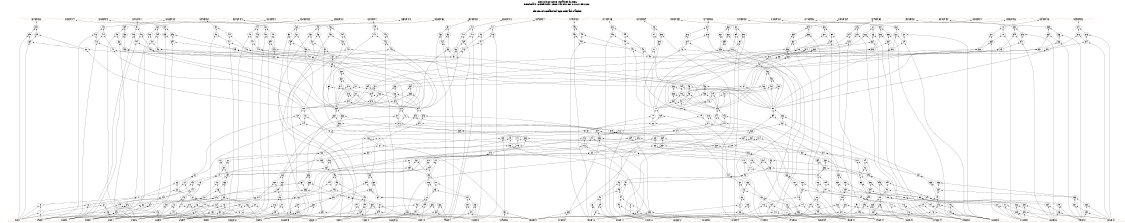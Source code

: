 # Network structure generated by ABC

digraph network {
size = "7.5,10";
center = true;
edge [dir = back];

{
  node [shape = plaintext];
  edge [style = invis];
  LevelTitle1 [label=""];
  LevelTitle2 [label=""];
  Level27 [label = ""];
  Level26 [label = ""];
  Level25 [label = ""];
  Level24 [label = ""];
  Level23 [label = ""];
  Level22 [label = ""];
  Level21 [label = ""];
  Level20 [label = ""];
  Level19 [label = ""];
  Level18 [label = ""];
  Level17 [label = ""];
  Level16 [label = ""];
  Level15 [label = ""];
  Level14 [label = ""];
  Level13 [label = ""];
  Level12 [label = ""];
  Level11 [label = ""];
  Level10 [label = ""];
  Level9 [label = ""];
  Level8 [label = ""];
  Level7 [label = ""];
  Level6 [label = ""];
  Level5 [label = ""];
  Level4 [label = ""];
  Level3 [label = ""];
  Level2 [label = ""];
  Level1 [label = ""];
  Level0 [label = ""];
  LevelTitle1 ->  LevelTitle2 ->  Level27 ->  Level26 ->  Level25 ->  Level24 ->  Level23 ->  Level22 ->  Level21 ->  Level20 ->  Level19 ->  Level18 ->  Level17 ->  Level16 ->  Level15 ->  Level14 ->  Level13 ->  Level12 ->  Level11 ->  Level10 ->  Level9 ->  Level8 ->  Level7 ->  Level6 ->  Level5 ->  Level4 ->  Level3 ->  Level2 ->  Level1 ->  Level0;
}

{
  rank = same;
  LevelTitle1;
  title1 [shape=plaintext,
          fontsize=20,
          fontname = "Times-Roman",
          label="Network structure visualized by ABC\nBenchmark \"C1355.iscas\". Time was Thu Oct  8 20:27:35 2020. "
         ];
}

{
  rank = same;
  LevelTitle2;
  title2 [shape=plaintext,
          fontsize=18,
          fontname = "Times-Roman",
          label="The network contains 504 logic nodes and 0 latches.\n"
         ];
}

{
  rank = same;
  Level27;
  Node42 [label = "1324GAT(583)", shape = invtriangle, color = coral, fillcolor = coral];
  Node43 [label = "1325GAT(579)", shape = invtriangle, color = coral, fillcolor = coral];
  Node44 [label = "1326GAT(575)", shape = invtriangle, color = coral, fillcolor = coral];
  Node45 [label = "1327GAT(571)", shape = invtriangle, color = coral, fillcolor = coral];
  Node46 [label = "1328GAT(584)", shape = invtriangle, color = coral, fillcolor = coral];
  Node47 [label = "1329GAT(580)", shape = invtriangle, color = coral, fillcolor = coral];
  Node48 [label = "1330GAT(576)", shape = invtriangle, color = coral, fillcolor = coral];
  Node49 [label = "1331GAT(572)", shape = invtriangle, color = coral, fillcolor = coral];
  Node50 [label = "1332GAT(585)", shape = invtriangle, color = coral, fillcolor = coral];
  Node51 [label = "1333GAT(581)", shape = invtriangle, color = coral, fillcolor = coral];
  Node52 [label = "1334GAT(577)", shape = invtriangle, color = coral, fillcolor = coral];
  Node53 [label = "1335GAT(573)", shape = invtriangle, color = coral, fillcolor = coral];
  Node54 [label = "1336GAT(586)", shape = invtriangle, color = coral, fillcolor = coral];
  Node55 [label = "1337GAT(582)", shape = invtriangle, color = coral, fillcolor = coral];
  Node56 [label = "1338GAT(578)", shape = invtriangle, color = coral, fillcolor = coral];
  Node57 [label = "1339GAT(574)", shape = invtriangle, color = coral, fillcolor = coral];
  Node58 [label = "1340GAT(567)", shape = invtriangle, color = coral, fillcolor = coral];
  Node59 [label = "1341GAT(563)", shape = invtriangle, color = coral, fillcolor = coral];
  Node60 [label = "1342GAT(559)", shape = invtriangle, color = coral, fillcolor = coral];
  Node61 [label = "1343GAT(555)", shape = invtriangle, color = coral, fillcolor = coral];
  Node62 [label = "1344GAT(568)", shape = invtriangle, color = coral, fillcolor = coral];
  Node63 [label = "1345GAT(564)", shape = invtriangle, color = coral, fillcolor = coral];
  Node64 [label = "1346GAT(560)", shape = invtriangle, color = coral, fillcolor = coral];
  Node65 [label = "1347GAT(556)", shape = invtriangle, color = coral, fillcolor = coral];
  Node66 [label = "1348GAT(569)", shape = invtriangle, color = coral, fillcolor = coral];
  Node67 [label = "1349GAT(565)", shape = invtriangle, color = coral, fillcolor = coral];
  Node68 [label = "1350GAT(561)", shape = invtriangle, color = coral, fillcolor = coral];
  Node69 [label = "1351GAT(557)", shape = invtriangle, color = coral, fillcolor = coral];
  Node70 [label = "1352GAT(570)", shape = invtriangle, color = coral, fillcolor = coral];
  Node71 [label = "1353GAT(566)", shape = invtriangle, color = coral, fillcolor = coral];
  Node72 [label = "1354GAT(562)", shape = invtriangle, color = coral, fillcolor = coral];
  Node73 [label = "1355GAT(558)", shape = invtriangle, color = coral, fillcolor = coral];
}

{
  rank = same;
  Level26;
  Node392 [label = "392\n", shape = ellipse];
  Node397 [label = "397\n", shape = ellipse];
  Node402 [label = "402\n", shape = ellipse];
  Node407 [label = "407\n", shape = ellipse];
  Node415 [label = "415\n", shape = ellipse];
  Node420 [label = "420\n", shape = ellipse];
  Node425 [label = "425\n", shape = ellipse];
  Node430 [label = "430\n", shape = ellipse];
  Node439 [label = "439\n", shape = ellipse];
  Node444 [label = "444\n", shape = ellipse];
  Node449 [label = "449\n", shape = ellipse];
  Node454 [label = "454\n", shape = ellipse];
  Node462 [label = "462\n", shape = ellipse];
  Node467 [label = "467\n", shape = ellipse];
  Node472 [label = "472\n", shape = ellipse];
  Node477 [label = "477\n", shape = ellipse];
  Node495 [label = "495\n", shape = ellipse];
  Node500 [label = "500\n", shape = ellipse];
  Node505 [label = "505\n", shape = ellipse];
  Node510 [label = "510\n", shape = ellipse];
  Node517 [label = "517\n", shape = ellipse];
  Node522 [label = "522\n", shape = ellipse];
  Node527 [label = "527\n", shape = ellipse];
  Node532 [label = "532\n", shape = ellipse];
  Node540 [label = "540\n", shape = ellipse];
  Node545 [label = "545\n", shape = ellipse];
  Node550 [label = "550\n", shape = ellipse];
  Node555 [label = "555\n", shape = ellipse];
  Node562 [label = "562\n", shape = ellipse];
  Node567 [label = "567\n", shape = ellipse];
  Node572 [label = "572\n", shape = ellipse];
  Node577 [label = "577\n", shape = ellipse];
}

{
  rank = same;
  Level25;
  Node390 [label = "390\n", shape = ellipse];
  Node391 [label = "391\n", shape = ellipse];
  Node395 [label = "395\n", shape = ellipse];
  Node396 [label = "396\n", shape = ellipse];
  Node400 [label = "400\n", shape = ellipse];
  Node401 [label = "401\n", shape = ellipse];
  Node405 [label = "405\n", shape = ellipse];
  Node406 [label = "406\n", shape = ellipse];
  Node413 [label = "413\n", shape = ellipse];
  Node414 [label = "414\n", shape = ellipse];
  Node418 [label = "418\n", shape = ellipse];
  Node419 [label = "419\n", shape = ellipse];
  Node423 [label = "423\n", shape = ellipse];
  Node424 [label = "424\n", shape = ellipse];
  Node428 [label = "428\n", shape = ellipse];
  Node429 [label = "429\n", shape = ellipse];
  Node437 [label = "437\n", shape = ellipse];
  Node438 [label = "438\n", shape = ellipse];
  Node442 [label = "442\n", shape = ellipse];
  Node443 [label = "443\n", shape = ellipse];
  Node447 [label = "447\n", shape = ellipse];
  Node448 [label = "448\n", shape = ellipse];
  Node452 [label = "452\n", shape = ellipse];
  Node453 [label = "453\n", shape = ellipse];
  Node460 [label = "460\n", shape = ellipse];
  Node461 [label = "461\n", shape = ellipse];
  Node465 [label = "465\n", shape = ellipse];
  Node466 [label = "466\n", shape = ellipse];
  Node470 [label = "470\n", shape = ellipse];
  Node471 [label = "471\n", shape = ellipse];
  Node475 [label = "475\n", shape = ellipse];
  Node476 [label = "476\n", shape = ellipse];
  Node493 [label = "493\n", shape = ellipse];
  Node494 [label = "494\n", shape = ellipse];
  Node498 [label = "498\n", shape = ellipse];
  Node499 [label = "499\n", shape = ellipse];
  Node503 [label = "503\n", shape = ellipse];
  Node504 [label = "504\n", shape = ellipse];
  Node508 [label = "508\n", shape = ellipse];
  Node509 [label = "509\n", shape = ellipse];
  Node515 [label = "515\n", shape = ellipse];
  Node516 [label = "516\n", shape = ellipse];
  Node520 [label = "520\n", shape = ellipse];
  Node521 [label = "521\n", shape = ellipse];
  Node525 [label = "525\n", shape = ellipse];
  Node526 [label = "526\n", shape = ellipse];
  Node530 [label = "530\n", shape = ellipse];
  Node531 [label = "531\n", shape = ellipse];
  Node538 [label = "538\n", shape = ellipse];
  Node539 [label = "539\n", shape = ellipse];
  Node543 [label = "543\n", shape = ellipse];
  Node544 [label = "544\n", shape = ellipse];
  Node548 [label = "548\n", shape = ellipse];
  Node549 [label = "549\n", shape = ellipse];
  Node553 [label = "553\n", shape = ellipse];
  Node554 [label = "554\n", shape = ellipse];
  Node560 [label = "560\n", shape = ellipse];
  Node561 [label = "561\n", shape = ellipse];
  Node565 [label = "565\n", shape = ellipse];
  Node566 [label = "566\n", shape = ellipse];
  Node570 [label = "570\n", shape = ellipse];
  Node571 [label = "571\n", shape = ellipse];
  Node575 [label = "575\n", shape = ellipse];
  Node576 [label = "576\n", shape = ellipse];
}

{
  rank = same;
  Level24;
  Node389 [label = "389\n", shape = ellipse];
  Node394 [label = "394\n", shape = ellipse];
  Node399 [label = "399\n", shape = ellipse];
  Node404 [label = "404\n", shape = ellipse];
  Node412 [label = "412\n", shape = ellipse];
  Node417 [label = "417\n", shape = ellipse];
  Node422 [label = "422\n", shape = ellipse];
  Node427 [label = "427\n", shape = ellipse];
  Node436 [label = "436\n", shape = ellipse];
  Node441 [label = "441\n", shape = ellipse];
  Node446 [label = "446\n", shape = ellipse];
  Node451 [label = "451\n", shape = ellipse];
  Node459 [label = "459\n", shape = ellipse];
  Node464 [label = "464\n", shape = ellipse];
  Node469 [label = "469\n", shape = ellipse];
  Node474 [label = "474\n", shape = ellipse];
  Node492 [label = "492\n", shape = ellipse];
  Node497 [label = "497\n", shape = ellipse];
  Node502 [label = "502\n", shape = ellipse];
  Node507 [label = "507\n", shape = ellipse];
  Node514 [label = "514\n", shape = ellipse];
  Node519 [label = "519\n", shape = ellipse];
  Node524 [label = "524\n", shape = ellipse];
  Node529 [label = "529\n", shape = ellipse];
  Node537 [label = "537\n", shape = ellipse];
  Node542 [label = "542\n", shape = ellipse];
  Node547 [label = "547\n", shape = ellipse];
  Node552 [label = "552\n", shape = ellipse];
  Node559 [label = "559\n", shape = ellipse];
  Node564 [label = "564\n", shape = ellipse];
  Node569 [label = "569\n", shape = ellipse];
  Node574 [label = "574\n", shape = ellipse];
}

{
  rank = same;
  Level23;
  Node388 [label = "388\n", shape = ellipse];
  Node393 [label = "393\n", shape = ellipse];
  Node398 [label = "398\n", shape = ellipse];
  Node403 [label = "403\n", shape = ellipse];
  Node411 [label = "411\n", shape = ellipse];
  Node416 [label = "416\n", shape = ellipse];
  Node421 [label = "421\n", shape = ellipse];
  Node426 [label = "426\n", shape = ellipse];
  Node435 [label = "435\n", shape = ellipse];
  Node440 [label = "440\n", shape = ellipse];
  Node445 [label = "445\n", shape = ellipse];
  Node450 [label = "450\n", shape = ellipse];
  Node458 [label = "458\n", shape = ellipse];
  Node463 [label = "463\n", shape = ellipse];
  Node468 [label = "468\n", shape = ellipse];
  Node473 [label = "473\n", shape = ellipse];
  Node491 [label = "491\n", shape = ellipse];
  Node496 [label = "496\n", shape = ellipse];
  Node501 [label = "501\n", shape = ellipse];
  Node506 [label = "506\n", shape = ellipse];
  Node513 [label = "513\n", shape = ellipse];
  Node518 [label = "518\n", shape = ellipse];
  Node523 [label = "523\n", shape = ellipse];
  Node528 [label = "528\n", shape = ellipse];
  Node536 [label = "536\n", shape = ellipse];
  Node541 [label = "541\n", shape = ellipse];
  Node546 [label = "546\n", shape = ellipse];
  Node551 [label = "551\n", shape = ellipse];
  Node558 [label = "558\n", shape = ellipse];
  Node563 [label = "563\n", shape = ellipse];
  Node568 [label = "568\n", shape = ellipse];
  Node573 [label = "573\n", shape = ellipse];
}

{
  rank = same;
  Level22;
  Node387 [label = "387\n", shape = ellipse];
  Node410 [label = "410\n", shape = ellipse];
  Node434 [label = "434\n", shape = ellipse];
  Node457 [label = "457\n", shape = ellipse];
  Node490 [label = "490\n", shape = ellipse];
  Node512 [label = "512\n", shape = ellipse];
  Node535 [label = "535\n", shape = ellipse];
  Node557 [label = "557\n", shape = ellipse];
}

{
  rank = same;
  Level21;
  Node383 [label = "383\n", shape = ellipse];
  Node487 [label = "487\n", shape = ellipse];
}

{
  rank = same;
  Level20;
  Node382 [label = "382\n", shape = ellipse];
  Node486 [label = "486\n", shape = ellipse];
}

{
  rank = same;
  Level19;
  Node381 [label = "381\n", shape = ellipse];
  Node485 [label = "485\n", shape = ellipse];
}

{
  rank = same;
  Level18;
  Node372 [label = "372\n", shape = ellipse];
  Node374 [label = "374\n", shape = ellipse];
  Node377 [label = "377\n", shape = ellipse];
  Node380 [label = "380\n", shape = ellipse];
  Node386 [label = "386\n", shape = ellipse];
  Node409 [label = "409\n", shape = ellipse];
  Node433 [label = "433\n", shape = ellipse];
  Node456 [label = "456\n", shape = ellipse];
  Node480 [label = "480\n", shape = ellipse];
  Node482 [label = "482\n", shape = ellipse];
  Node483 [label = "483\n", shape = ellipse];
  Node484 [label = "484\n", shape = ellipse];
  Node489 [label = "489\n", shape = ellipse];
  Node511 [label = "511\n", shape = ellipse];
  Node534 [label = "534\n", shape = ellipse];
  Node556 [label = "556\n", shape = ellipse];
}

{
  rank = same;
  Level17;
  Node371 [label = "371\n", shape = ellipse];
  Node373 [label = "373\n", shape = ellipse];
  Node376 [label = "376\n", shape = ellipse];
  Node379 [label = "379\n", shape = ellipse];
  Node385 [label = "385\n", shape = ellipse];
  Node408 [label = "408\n", shape = ellipse];
  Node432 [label = "432\n", shape = ellipse];
  Node455 [label = "455\n", shape = ellipse];
  Node479 [label = "479\n", shape = ellipse];
  Node481 [label = "481\n", shape = ellipse];
  Node488 [label = "488\n", shape = ellipse];
  Node533 [label = "533\n", shape = ellipse];
}

{
  rank = same;
  Level16;
  Node370 [label = "370\n", shape = ellipse];
  Node375 [label = "375\n", shape = ellipse];
  Node378 [label = "378\n", shape = ellipse];
  Node384 [label = "384\n", shape = ellipse];
  Node431 [label = "431\n", shape = ellipse];
  Node478 [label = "478\n", shape = ellipse];
}

{
  rank = same;
  Level15;
  Node122 [label = "122\n", shape = ellipse];
  Node171 [label = "171\n", shape = ellipse];
  Node220 [label = "220\n", shape = ellipse];
  Node245 [label = "245\n", shape = ellipse];
  Node270 [label = "270\n", shape = ellipse];
  Node319 [label = "319\n", shape = ellipse];
  Node344 [label = "344\n", shape = ellipse];
  Node369 [label = "369\n", shape = ellipse];
}

{
  rank = same;
  Level14;
  Node120 [label = "120\n", shape = ellipse];
  Node121 [label = "121\n", shape = ellipse];
  Node169 [label = "169\n", shape = ellipse];
  Node170 [label = "170\n", shape = ellipse];
  Node218 [label = "218\n", shape = ellipse];
  Node219 [label = "219\n", shape = ellipse];
  Node243 [label = "243\n", shape = ellipse];
  Node244 [label = "244\n", shape = ellipse];
  Node268 [label = "268\n", shape = ellipse];
  Node269 [label = "269\n", shape = ellipse];
  Node317 [label = "317\n", shape = ellipse];
  Node318 [label = "318\n", shape = ellipse];
  Node342 [label = "342\n", shape = ellipse];
  Node343 [label = "343\n", shape = ellipse];
  Node367 [label = "367\n", shape = ellipse];
  Node368 [label = "368\n", shape = ellipse];
}

{
  rank = same;
  Level13;
  Node119 [label = "119\n", shape = ellipse];
  Node168 [label = "168\n", shape = ellipse];
  Node217 [label = "217\n", shape = ellipse];
  Node242 [label = "242\n", shape = ellipse];
  Node267 [label = "267\n", shape = ellipse];
  Node316 [label = "316\n", shape = ellipse];
  Node341 [label = "341\n", shape = ellipse];
  Node366 [label = "366\n", shape = ellipse];
}

{
  rank = same;
  Level12;
  Node118 [label = "118\n", shape = ellipse];
  Node167 [label = "167\n", shape = ellipse];
  Node216 [label = "216\n", shape = ellipse];
  Node241 [label = "241\n", shape = ellipse];
  Node266 [label = "266\n", shape = ellipse];
  Node315 [label = "315\n", shape = ellipse];
  Node340 [label = "340\n", shape = ellipse];
  Node365 [label = "365\n", shape = ellipse];
}

{
  rank = same;
  Level11;
  Node116 [label = "116\n", shape = ellipse];
  Node117 [label = "117\n", shape = ellipse];
  Node165 [label = "165\n", shape = ellipse];
  Node166 [label = "166\n", shape = ellipse];
  Node214 [label = "214\n", shape = ellipse];
  Node215 [label = "215\n", shape = ellipse];
  Node239 [label = "239\n", shape = ellipse];
  Node240 [label = "240\n", shape = ellipse];
  Node264 [label = "264\n", shape = ellipse];
  Node265 [label = "265\n", shape = ellipse];
  Node313 [label = "313\n", shape = ellipse];
  Node314 [label = "314\n", shape = ellipse];
  Node338 [label = "338\n", shape = ellipse];
  Node339 [label = "339\n", shape = ellipse];
  Node363 [label = "363\n", shape = ellipse];
  Node364 [label = "364\n", shape = ellipse];
}

{
  rank = same;
  Level10;
  Node115 [label = "115\n", shape = ellipse];
  Node164 [label = "164\n", shape = ellipse];
  Node213 [label = "213\n", shape = ellipse];
  Node238 [label = "238\n", shape = ellipse];
  Node263 [label = "263\n", shape = ellipse];
  Node312 [label = "312\n", shape = ellipse];
  Node337 [label = "337\n", shape = ellipse];
  Node362 [label = "362\n", shape = ellipse];
}

{
  rank = same;
  Level9;
  Node114 [label = "114\n", shape = ellipse];
  Node163 [label = "163\n", shape = ellipse];
  Node212 [label = "212\n", shape = ellipse];
  Node237 [label = "237\n", shape = ellipse];
  Node262 [label = "262\n", shape = ellipse];
  Node311 [label = "311\n", shape = ellipse];
  Node336 [label = "336\n", shape = ellipse];
  Node361 [label = "361\n", shape = ellipse];
}

{
  rank = same;
  Level8;
  Node112 [label = "112\n", shape = ellipse];
  Node113 [label = "113\n", shape = ellipse];
  Node161 [label = "161\n", shape = ellipse];
  Node162 [label = "162\n", shape = ellipse];
  Node210 [label = "210\n", shape = ellipse];
  Node211 [label = "211\n", shape = ellipse];
  Node235 [label = "235\n", shape = ellipse];
  Node236 [label = "236\n", shape = ellipse];
  Node260 [label = "260\n", shape = ellipse];
  Node261 [label = "261\n", shape = ellipse];
  Node309 [label = "309\n", shape = ellipse];
  Node310 [label = "310\n", shape = ellipse];
  Node334 [label = "334\n", shape = ellipse];
  Node335 [label = "335\n", shape = ellipse];
  Node359 [label = "359\n", shape = ellipse];
  Node360 [label = "360\n", shape = ellipse];
}

{
  rank = same;
  Level7;
  Node111 [label = "111\n", shape = ellipse];
  Node160 [label = "160\n", shape = ellipse];
  Node209 [label = "209\n", shape = ellipse];
  Node234 [label = "234\n", shape = ellipse];
  Node259 [label = "259\n", shape = ellipse];
  Node308 [label = "308\n", shape = ellipse];
  Node333 [label = "333\n", shape = ellipse];
  Node358 [label = "358\n", shape = ellipse];
}

{
  rank = same;
  Level6;
  Node85 [label = "85\n", shape = ellipse];
  Node98 [label = "98\n", shape = ellipse];
  Node110 [label = "110\n", shape = ellipse];
  Node134 [label = "134\n", shape = ellipse];
  Node147 [label = "147\n", shape = ellipse];
  Node159 [label = "159\n", shape = ellipse];
  Node183 [label = "183\n", shape = ellipse];
  Node196 [label = "196\n", shape = ellipse];
  Node208 [label = "208\n", shape = ellipse];
  Node232 [label = "232\n", shape = ellipse];
  Node257 [label = "257\n", shape = ellipse];
  Node282 [label = "282\n", shape = ellipse];
  Node295 [label = "295\n", shape = ellipse];
  Node307 [label = "307\n", shape = ellipse];
  Node331 [label = "331\n", shape = ellipse];
  Node356 [label = "356\n", shape = ellipse];
}

{
  rank = same;
  Level5;
  Node83 [label = "83\n", shape = ellipse];
  Node84 [label = "84\n", shape = ellipse];
  Node96 [label = "96\n", shape = ellipse];
  Node97 [label = "97\n", shape = ellipse];
  Node108 [label = "108\n", shape = ellipse];
  Node109 [label = "109\n", shape = ellipse];
  Node132 [label = "132\n", shape = ellipse];
  Node133 [label = "133\n", shape = ellipse];
  Node145 [label = "145\n", shape = ellipse];
  Node146 [label = "146\n", shape = ellipse];
  Node157 [label = "157\n", shape = ellipse];
  Node158 [label = "158\n", shape = ellipse];
  Node181 [label = "181\n", shape = ellipse];
  Node182 [label = "182\n", shape = ellipse];
  Node194 [label = "194\n", shape = ellipse];
  Node195 [label = "195\n", shape = ellipse];
  Node206 [label = "206\n", shape = ellipse];
  Node207 [label = "207\n", shape = ellipse];
  Node230 [label = "230\n", shape = ellipse];
  Node231 [label = "231\n", shape = ellipse];
  Node255 [label = "255\n", shape = ellipse];
  Node256 [label = "256\n", shape = ellipse];
  Node280 [label = "280\n", shape = ellipse];
  Node281 [label = "281\n", shape = ellipse];
  Node293 [label = "293\n", shape = ellipse];
  Node294 [label = "294\n", shape = ellipse];
  Node305 [label = "305\n", shape = ellipse];
  Node306 [label = "306\n", shape = ellipse];
  Node329 [label = "329\n", shape = ellipse];
  Node330 [label = "330\n", shape = ellipse];
  Node354 [label = "354\n", shape = ellipse];
  Node355 [label = "355\n", shape = ellipse];
}

{
  rank = same;
  Level4;
  Node82 [label = "82\n", shape = ellipse];
  Node95 [label = "95\n", shape = ellipse];
  Node107 [label = "107\n", shape = ellipse];
  Node131 [label = "131\n", shape = ellipse];
  Node144 [label = "144\n", shape = ellipse];
  Node156 [label = "156\n", shape = ellipse];
  Node180 [label = "180\n", shape = ellipse];
  Node193 [label = "193\n", shape = ellipse];
  Node205 [label = "205\n", shape = ellipse];
  Node229 [label = "229\n", shape = ellipse];
  Node254 [label = "254\n", shape = ellipse];
  Node279 [label = "279\n", shape = ellipse];
  Node292 [label = "292\n", shape = ellipse];
  Node304 [label = "304\n", shape = ellipse];
  Node328 [label = "328\n", shape = ellipse];
  Node353 [label = "353\n", shape = ellipse];
}

{
  rank = same;
  Level3;
  Node77 [label = "77\n", shape = ellipse];
  Node81 [label = "81\n", shape = ellipse];
  Node90 [label = "90\n", shape = ellipse];
  Node94 [label = "94\n", shape = ellipse];
  Node102 [label = "102\n", shape = ellipse];
  Node106 [label = "106\n", shape = ellipse];
  Node126 [label = "126\n", shape = ellipse];
  Node130 [label = "130\n", shape = ellipse];
  Node139 [label = "139\n", shape = ellipse];
  Node143 [label = "143\n", shape = ellipse];
  Node151 [label = "151\n", shape = ellipse];
  Node155 [label = "155\n", shape = ellipse];
  Node175 [label = "175\n", shape = ellipse];
  Node179 [label = "179\n", shape = ellipse];
  Node188 [label = "188\n", shape = ellipse];
  Node192 [label = "192\n", shape = ellipse];
  Node200 [label = "200\n", shape = ellipse];
  Node204 [label = "204\n", shape = ellipse];
  Node224 [label = "224\n", shape = ellipse];
  Node228 [label = "228\n", shape = ellipse];
  Node249 [label = "249\n", shape = ellipse];
  Node253 [label = "253\n", shape = ellipse];
  Node274 [label = "274\n", shape = ellipse];
  Node278 [label = "278\n", shape = ellipse];
  Node287 [label = "287\n", shape = ellipse];
  Node291 [label = "291\n", shape = ellipse];
  Node299 [label = "299\n", shape = ellipse];
  Node303 [label = "303\n", shape = ellipse];
  Node323 [label = "323\n", shape = ellipse];
  Node327 [label = "327\n", shape = ellipse];
  Node348 [label = "348\n", shape = ellipse];
  Node352 [label = "352\n", shape = ellipse];
}

{
  rank = same;
  Level2;
  Node75 [label = "75\n", shape = ellipse];
  Node76 [label = "76\n", shape = ellipse];
  Node79 [label = "79\n", shape = ellipse];
  Node80 [label = "80\n", shape = ellipse];
  Node88 [label = "88\n", shape = ellipse];
  Node89 [label = "89\n", shape = ellipse];
  Node92 [label = "92\n", shape = ellipse];
  Node93 [label = "93\n", shape = ellipse];
  Node100 [label = "100\n", shape = ellipse];
  Node101 [label = "101\n", shape = ellipse];
  Node104 [label = "104\n", shape = ellipse];
  Node105 [label = "105\n", shape = ellipse];
  Node124 [label = "124\n", shape = ellipse];
  Node125 [label = "125\n", shape = ellipse];
  Node128 [label = "128\n", shape = ellipse];
  Node129 [label = "129\n", shape = ellipse];
  Node137 [label = "137\n", shape = ellipse];
  Node138 [label = "138\n", shape = ellipse];
  Node141 [label = "141\n", shape = ellipse];
  Node142 [label = "142\n", shape = ellipse];
  Node149 [label = "149\n", shape = ellipse];
  Node150 [label = "150\n", shape = ellipse];
  Node153 [label = "153\n", shape = ellipse];
  Node154 [label = "154\n", shape = ellipse];
  Node173 [label = "173\n", shape = ellipse];
  Node174 [label = "174\n", shape = ellipse];
  Node177 [label = "177\n", shape = ellipse];
  Node178 [label = "178\n", shape = ellipse];
  Node186 [label = "186\n", shape = ellipse];
  Node187 [label = "187\n", shape = ellipse];
  Node190 [label = "190\n", shape = ellipse];
  Node191 [label = "191\n", shape = ellipse];
  Node198 [label = "198\n", shape = ellipse];
  Node199 [label = "199\n", shape = ellipse];
  Node202 [label = "202\n", shape = ellipse];
  Node203 [label = "203\n", shape = ellipse];
  Node222 [label = "222\n", shape = ellipse];
  Node223 [label = "223\n", shape = ellipse];
  Node226 [label = "226\n", shape = ellipse];
  Node227 [label = "227\n", shape = ellipse];
  Node247 [label = "247\n", shape = ellipse];
  Node248 [label = "248\n", shape = ellipse];
  Node251 [label = "251\n", shape = ellipse];
  Node252 [label = "252\n", shape = ellipse];
  Node272 [label = "272\n", shape = ellipse];
  Node273 [label = "273\n", shape = ellipse];
  Node276 [label = "276\n", shape = ellipse];
  Node277 [label = "277\n", shape = ellipse];
  Node285 [label = "285\n", shape = ellipse];
  Node286 [label = "286\n", shape = ellipse];
  Node289 [label = "289\n", shape = ellipse];
  Node290 [label = "290\n", shape = ellipse];
  Node297 [label = "297\n", shape = ellipse];
  Node298 [label = "298\n", shape = ellipse];
  Node301 [label = "301\n", shape = ellipse];
  Node302 [label = "302\n", shape = ellipse];
  Node321 [label = "321\n", shape = ellipse];
  Node322 [label = "322\n", shape = ellipse];
  Node325 [label = "325\n", shape = ellipse];
  Node326 [label = "326\n", shape = ellipse];
  Node346 [label = "346\n", shape = ellipse];
  Node347 [label = "347\n", shape = ellipse];
  Node350 [label = "350\n", shape = ellipse];
  Node351 [label = "351\n", shape = ellipse];
}

{
  rank = same;
  Level1;
  Node74 [label = "74\n", shape = ellipse];
  Node78 [label = "78\n", shape = ellipse];
  Node86 [label = "86\n", shape = ellipse];
  Node87 [label = "87\n", shape = ellipse];
  Node91 [label = "91\n", shape = ellipse];
  Node99 [label = "99\n", shape = ellipse];
  Node103 [label = "103\n", shape = ellipse];
  Node123 [label = "123\n", shape = ellipse];
  Node127 [label = "127\n", shape = ellipse];
  Node135 [label = "135\n", shape = ellipse];
  Node136 [label = "136\n", shape = ellipse];
  Node140 [label = "140\n", shape = ellipse];
  Node148 [label = "148\n", shape = ellipse];
  Node152 [label = "152\n", shape = ellipse];
  Node172 [label = "172\n", shape = ellipse];
  Node176 [label = "176\n", shape = ellipse];
  Node184 [label = "184\n", shape = ellipse];
  Node185 [label = "185\n", shape = ellipse];
  Node189 [label = "189\n", shape = ellipse];
  Node197 [label = "197\n", shape = ellipse];
  Node201 [label = "201\n", shape = ellipse];
  Node221 [label = "221\n", shape = ellipse];
  Node225 [label = "225\n", shape = ellipse];
  Node233 [label = "233\n", shape = ellipse];
  Node246 [label = "246\n", shape = ellipse];
  Node250 [label = "250\n", shape = ellipse];
  Node258 [label = "258\n", shape = ellipse];
  Node271 [label = "271\n", shape = ellipse];
  Node275 [label = "275\n", shape = ellipse];
  Node283 [label = "283\n", shape = ellipse];
  Node284 [label = "284\n", shape = ellipse];
  Node288 [label = "288\n", shape = ellipse];
  Node296 [label = "296\n", shape = ellipse];
  Node300 [label = "300\n", shape = ellipse];
  Node320 [label = "320\n", shape = ellipse];
  Node324 [label = "324\n", shape = ellipse];
  Node332 [label = "332\n", shape = ellipse];
  Node345 [label = "345\n", shape = ellipse];
  Node349 [label = "349\n", shape = ellipse];
  Node357 [label = "357\n", shape = ellipse];
}

{
  rank = same;
  Level0;
  Node1 [label = "1GAT(0)", shape = triangle, color = coral, fillcolor = coral];
  Node2 [label = "8GAT(1)", shape = triangle, color = coral, fillcolor = coral];
  Node3 [label = "15GAT(2)", shape = triangle, color = coral, fillcolor = coral];
  Node4 [label = "22GAT(3)", shape = triangle, color = coral, fillcolor = coral];
  Node5 [label = "29GAT(4)", shape = triangle, color = coral, fillcolor = coral];
  Node6 [label = "36GAT(5)", shape = triangle, color = coral, fillcolor = coral];
  Node7 [label = "43GAT(6)", shape = triangle, color = coral, fillcolor = coral];
  Node8 [label = "50GAT(7)", shape = triangle, color = coral, fillcolor = coral];
  Node9 [label = "57GAT(8)", shape = triangle, color = coral, fillcolor = coral];
  Node10 [label = "64GAT(9)", shape = triangle, color = coral, fillcolor = coral];
  Node11 [label = "71GAT(10)", shape = triangle, color = coral, fillcolor = coral];
  Node12 [label = "78GAT(11)", shape = triangle, color = coral, fillcolor = coral];
  Node13 [label = "85GAT(12)", shape = triangle, color = coral, fillcolor = coral];
  Node14 [label = "92GAT(13)", shape = triangle, color = coral, fillcolor = coral];
  Node15 [label = "99GAT(14)", shape = triangle, color = coral, fillcolor = coral];
  Node16 [label = "106GAT(15)", shape = triangle, color = coral, fillcolor = coral];
  Node17 [label = "113GAT(16)", shape = triangle, color = coral, fillcolor = coral];
  Node18 [label = "120GAT(17)", shape = triangle, color = coral, fillcolor = coral];
  Node19 [label = "127GAT(18)", shape = triangle, color = coral, fillcolor = coral];
  Node20 [label = "134GAT(19)", shape = triangle, color = coral, fillcolor = coral];
  Node21 [label = "141GAT(20)", shape = triangle, color = coral, fillcolor = coral];
  Node22 [label = "148GAT(21)", shape = triangle, color = coral, fillcolor = coral];
  Node23 [label = "155GAT(22)", shape = triangle, color = coral, fillcolor = coral];
  Node24 [label = "162GAT(23)", shape = triangle, color = coral, fillcolor = coral];
  Node25 [label = "169GAT(24)", shape = triangle, color = coral, fillcolor = coral];
  Node26 [label = "176GAT(25)", shape = triangle, color = coral, fillcolor = coral];
  Node27 [label = "183GAT(26)", shape = triangle, color = coral, fillcolor = coral];
  Node28 [label = "190GAT(27)", shape = triangle, color = coral, fillcolor = coral];
  Node29 [label = "197GAT(28)", shape = triangle, color = coral, fillcolor = coral];
  Node30 [label = "204GAT(29)", shape = triangle, color = coral, fillcolor = coral];
  Node31 [label = "211GAT(30)", shape = triangle, color = coral, fillcolor = coral];
  Node32 [label = "218GAT(31)", shape = triangle, color = coral, fillcolor = coral];
  Node33 [label = "225GAT(32)", shape = triangle, color = coral, fillcolor = coral];
  Node34 [label = "226GAT(33)", shape = triangle, color = coral, fillcolor = coral];
  Node35 [label = "227GAT(34)", shape = triangle, color = coral, fillcolor = coral];
  Node36 [label = "228GAT(35)", shape = triangle, color = coral, fillcolor = coral];
  Node37 [label = "229GAT(36)", shape = triangle, color = coral, fillcolor = coral];
  Node38 [label = "230GAT(37)", shape = triangle, color = coral, fillcolor = coral];
  Node39 [label = "231GAT(38)", shape = triangle, color = coral, fillcolor = coral];
  Node40 [label = "232GAT(39)", shape = triangle, color = coral, fillcolor = coral];
  Node41 [label = "233GAT(40)", shape = triangle, color = coral, fillcolor = coral];
}

title1 -> title2 [style = invis];
title2 -> Node42 [style = invis];
title2 -> Node43 [style = invis];
title2 -> Node44 [style = invis];
title2 -> Node45 [style = invis];
title2 -> Node46 [style = invis];
title2 -> Node47 [style = invis];
title2 -> Node48 [style = invis];
title2 -> Node49 [style = invis];
title2 -> Node50 [style = invis];
title2 -> Node51 [style = invis];
title2 -> Node52 [style = invis];
title2 -> Node53 [style = invis];
title2 -> Node54 [style = invis];
title2 -> Node55 [style = invis];
title2 -> Node56 [style = invis];
title2 -> Node57 [style = invis];
title2 -> Node58 [style = invis];
title2 -> Node59 [style = invis];
title2 -> Node60 [style = invis];
title2 -> Node61 [style = invis];
title2 -> Node62 [style = invis];
title2 -> Node63 [style = invis];
title2 -> Node64 [style = invis];
title2 -> Node65 [style = invis];
title2 -> Node66 [style = invis];
title2 -> Node67 [style = invis];
title2 -> Node68 [style = invis];
title2 -> Node69 [style = invis];
title2 -> Node70 [style = invis];
title2 -> Node71 [style = invis];
title2 -> Node72 [style = invis];
title2 -> Node73 [style = invis];
Node42 -> Node43 [style = invis];
Node43 -> Node44 [style = invis];
Node44 -> Node45 [style = invis];
Node45 -> Node46 [style = invis];
Node46 -> Node47 [style = invis];
Node47 -> Node48 [style = invis];
Node48 -> Node49 [style = invis];
Node49 -> Node50 [style = invis];
Node50 -> Node51 [style = invis];
Node51 -> Node52 [style = invis];
Node52 -> Node53 [style = invis];
Node53 -> Node54 [style = invis];
Node54 -> Node55 [style = invis];
Node55 -> Node56 [style = invis];
Node56 -> Node57 [style = invis];
Node57 -> Node58 [style = invis];
Node58 -> Node59 [style = invis];
Node59 -> Node60 [style = invis];
Node60 -> Node61 [style = invis];
Node61 -> Node62 [style = invis];
Node62 -> Node63 [style = invis];
Node63 -> Node64 [style = invis];
Node64 -> Node65 [style = invis];
Node65 -> Node66 [style = invis];
Node66 -> Node67 [style = invis];
Node67 -> Node68 [style = invis];
Node68 -> Node69 [style = invis];
Node69 -> Node70 [style = invis];
Node70 -> Node71 [style = invis];
Node71 -> Node72 [style = invis];
Node72 -> Node73 [style = invis];
Node42 -> Node392 [style = solid];
Node43 -> Node397 [style = solid];
Node44 -> Node402 [style = solid];
Node45 -> Node407 [style = solid];
Node46 -> Node415 [style = solid];
Node47 -> Node420 [style = solid];
Node48 -> Node425 [style = solid];
Node49 -> Node430 [style = solid];
Node50 -> Node439 [style = solid];
Node51 -> Node444 [style = solid];
Node52 -> Node449 [style = solid];
Node53 -> Node454 [style = solid];
Node54 -> Node462 [style = solid];
Node55 -> Node467 [style = solid];
Node56 -> Node472 [style = solid];
Node57 -> Node477 [style = solid];
Node58 -> Node495 [style = solid];
Node59 -> Node500 [style = solid];
Node60 -> Node505 [style = solid];
Node61 -> Node510 [style = solid];
Node62 -> Node517 [style = solid];
Node63 -> Node522 [style = solid];
Node64 -> Node527 [style = solid];
Node65 -> Node532 [style = solid];
Node66 -> Node540 [style = solid];
Node67 -> Node545 [style = solid];
Node68 -> Node550 [style = solid];
Node69 -> Node555 [style = solid];
Node70 -> Node562 [style = solid];
Node71 -> Node567 [style = solid];
Node72 -> Node572 [style = solid];
Node73 -> Node577 [style = solid];
Node74 -> Node1 [style = solid];
Node74 -> Node5 [style = solid];
Node75 -> Node1 [style = solid];
Node75 -> Node74 [style = solid];
Node76 -> Node5 [style = solid];
Node76 -> Node74 [style = solid];
Node77 -> Node75 [style = solid];
Node77 -> Node76 [style = solid];
Node78 -> Node9 [style = solid];
Node78 -> Node13 [style = solid];
Node79 -> Node9 [style = solid];
Node79 -> Node78 [style = solid];
Node80 -> Node13 [style = solid];
Node80 -> Node78 [style = solid];
Node81 -> Node79 [style = solid];
Node81 -> Node80 [style = solid];
Node82 -> Node77 [style = solid];
Node82 -> Node81 [style = solid];
Node83 -> Node77 [style = solid];
Node83 -> Node82 [style = solid];
Node84 -> Node81 [style = solid];
Node84 -> Node82 [style = solid];
Node85 -> Node83 [style = solid];
Node85 -> Node84 [style = solid];
Node86 -> Node33 [style = solid];
Node86 -> Node41 [style = solid];
Node87 -> Node17 [style = solid];
Node87 -> Node18 [style = solid];
Node88 -> Node17 [style = solid];
Node88 -> Node87 [style = solid];
Node89 -> Node18 [style = solid];
Node89 -> Node87 [style = solid];
Node90 -> Node88 [style = solid];
Node90 -> Node89 [style = solid];
Node91 -> Node19 [style = solid];
Node91 -> Node20 [style = solid];
Node92 -> Node19 [style = solid];
Node92 -> Node91 [style = solid];
Node93 -> Node20 [style = solid];
Node93 -> Node91 [style = solid];
Node94 -> Node92 [style = solid];
Node94 -> Node93 [style = solid];
Node95 -> Node90 [style = solid];
Node95 -> Node94 [style = solid];
Node96 -> Node90 [style = solid];
Node96 -> Node95 [style = solid];
Node97 -> Node94 [style = solid];
Node97 -> Node95 [style = solid];
Node98 -> Node96 [style = solid];
Node98 -> Node97 [style = solid];
Node99 -> Node21 [style = solid];
Node99 -> Node22 [style = solid];
Node100 -> Node21 [style = solid];
Node100 -> Node99 [style = solid];
Node101 -> Node22 [style = solid];
Node101 -> Node99 [style = solid];
Node102 -> Node100 [style = solid];
Node102 -> Node101 [style = solid];
Node103 -> Node23 [style = solid];
Node103 -> Node24 [style = solid];
Node104 -> Node23 [style = solid];
Node104 -> Node103 [style = solid];
Node105 -> Node24 [style = solid];
Node105 -> Node103 [style = solid];
Node106 -> Node104 [style = solid];
Node106 -> Node105 [style = solid];
Node107 -> Node102 [style = solid];
Node107 -> Node106 [style = solid];
Node108 -> Node102 [style = solid];
Node108 -> Node107 [style = solid];
Node109 -> Node106 [style = solid];
Node109 -> Node107 [style = solid];
Node110 -> Node108 [style = solid];
Node110 -> Node109 [style = solid];
Node111 -> Node98 [style = solid];
Node111 -> Node110 [style = solid];
Node112 -> Node98 [style = solid];
Node112 -> Node111 [style = solid];
Node113 -> Node110 [style = solid];
Node113 -> Node111 [style = solid];
Node114 -> Node112 [style = solid];
Node114 -> Node113 [style = solid];
Node115 -> Node86 [style = solid];
Node115 -> Node114 [style = solid];
Node116 -> Node86 [style = solid];
Node116 -> Node115 [style = solid];
Node117 -> Node114 [style = solid];
Node117 -> Node115 [style = solid];
Node118 -> Node116 [style = solid];
Node118 -> Node117 [style = solid];
Node119 -> Node85 [style = solid];
Node119 -> Node118 [style = solid];
Node120 -> Node85 [style = solid];
Node120 -> Node119 [style = solid];
Node121 -> Node118 [style = solid];
Node121 -> Node119 [style = solid];
Node122 -> Node120 [style = solid];
Node122 -> Node121 [style = solid];
Node123 -> Node17 [style = solid];
Node123 -> Node21 [style = solid];
Node124 -> Node17 [style = solid];
Node124 -> Node123 [style = solid];
Node125 -> Node21 [style = solid];
Node125 -> Node123 [style = solid];
Node126 -> Node124 [style = solid];
Node126 -> Node125 [style = solid];
Node127 -> Node25 [style = solid];
Node127 -> Node29 [style = solid];
Node128 -> Node25 [style = solid];
Node128 -> Node127 [style = solid];
Node129 -> Node29 [style = solid];
Node129 -> Node127 [style = solid];
Node130 -> Node128 [style = solid];
Node130 -> Node129 [style = solid];
Node131 -> Node126 [style = solid];
Node131 -> Node130 [style = solid];
Node132 -> Node126 [style = solid];
Node132 -> Node131 [style = solid];
Node133 -> Node130 [style = solid];
Node133 -> Node131 [style = solid];
Node134 -> Node132 [style = solid];
Node134 -> Node133 [style = solid];
Node135 -> Node37 [style = solid];
Node135 -> Node41 [style = solid];
Node136 -> Node1 [style = solid];
Node136 -> Node2 [style = solid];
Node137 -> Node1 [style = solid];
Node137 -> Node136 [style = solid];
Node138 -> Node2 [style = solid];
Node138 -> Node136 [style = solid];
Node139 -> Node137 [style = solid];
Node139 -> Node138 [style = solid];
Node140 -> Node3 [style = solid];
Node140 -> Node4 [style = solid];
Node141 -> Node3 [style = solid];
Node141 -> Node140 [style = solid];
Node142 -> Node4 [style = solid];
Node142 -> Node140 [style = solid];
Node143 -> Node141 [style = solid];
Node143 -> Node142 [style = solid];
Node144 -> Node139 [style = solid];
Node144 -> Node143 [style = solid];
Node145 -> Node139 [style = solid];
Node145 -> Node144 [style = solid];
Node146 -> Node143 [style = solid];
Node146 -> Node144 [style = solid];
Node147 -> Node145 [style = solid];
Node147 -> Node146 [style = solid];
Node148 -> Node5 [style = solid];
Node148 -> Node6 [style = solid];
Node149 -> Node5 [style = solid];
Node149 -> Node148 [style = solid];
Node150 -> Node6 [style = solid];
Node150 -> Node148 [style = solid];
Node151 -> Node149 [style = solid];
Node151 -> Node150 [style = solid];
Node152 -> Node7 [style = solid];
Node152 -> Node8 [style = solid];
Node153 -> Node7 [style = solid];
Node153 -> Node152 [style = solid];
Node154 -> Node8 [style = solid];
Node154 -> Node152 [style = solid];
Node155 -> Node153 [style = solid];
Node155 -> Node154 [style = solid];
Node156 -> Node151 [style = solid];
Node156 -> Node155 [style = solid];
Node157 -> Node151 [style = solid];
Node157 -> Node156 [style = solid];
Node158 -> Node155 [style = solid];
Node158 -> Node156 [style = solid];
Node159 -> Node157 [style = solid];
Node159 -> Node158 [style = solid];
Node160 -> Node147 [style = solid];
Node160 -> Node159 [style = solid];
Node161 -> Node147 [style = solid];
Node161 -> Node160 [style = solid];
Node162 -> Node159 [style = solid];
Node162 -> Node160 [style = solid];
Node163 -> Node161 [style = solid];
Node163 -> Node162 [style = solid];
Node164 -> Node135 [style = solid];
Node164 -> Node163 [style = solid];
Node165 -> Node135 [style = solid];
Node165 -> Node164 [style = solid];
Node166 -> Node163 [style = solid];
Node166 -> Node164 [style = solid];
Node167 -> Node165 [style = solid];
Node167 -> Node166 [style = solid];
Node168 -> Node134 [style = solid];
Node168 -> Node167 [style = solid];
Node169 -> Node134 [style = solid];
Node169 -> Node168 [style = solid];
Node170 -> Node167 [style = solid];
Node170 -> Node168 [style = solid];
Node171 -> Node169 [style = solid];
Node171 -> Node170 [style = solid];
Node172 -> Node18 [style = solid];
Node172 -> Node22 [style = solid];
Node173 -> Node18 [style = solid];
Node173 -> Node172 [style = solid];
Node174 -> Node22 [style = solid];
Node174 -> Node172 [style = solid];
Node175 -> Node173 [style = solid];
Node175 -> Node174 [style = solid];
Node176 -> Node26 [style = solid];
Node176 -> Node30 [style = solid];
Node177 -> Node26 [style = solid];
Node177 -> Node176 [style = solid];
Node178 -> Node30 [style = solid];
Node178 -> Node176 [style = solid];
Node179 -> Node177 [style = solid];
Node179 -> Node178 [style = solid];
Node180 -> Node175 [style = solid];
Node180 -> Node179 [style = solid];
Node181 -> Node175 [style = solid];
Node181 -> Node180 [style = solid];
Node182 -> Node179 [style = solid];
Node182 -> Node180 [style = solid];
Node183 -> Node181 [style = solid];
Node183 -> Node182 [style = solid];
Node184 -> Node38 [style = solid];
Node184 -> Node41 [style = solid];
Node185 -> Node9 [style = solid];
Node185 -> Node10 [style = solid];
Node186 -> Node9 [style = solid];
Node186 -> Node185 [style = solid];
Node187 -> Node10 [style = solid];
Node187 -> Node185 [style = solid];
Node188 -> Node186 [style = solid];
Node188 -> Node187 [style = solid];
Node189 -> Node11 [style = solid];
Node189 -> Node12 [style = solid];
Node190 -> Node11 [style = solid];
Node190 -> Node189 [style = solid];
Node191 -> Node12 [style = solid];
Node191 -> Node189 [style = solid];
Node192 -> Node190 [style = solid];
Node192 -> Node191 [style = solid];
Node193 -> Node188 [style = solid];
Node193 -> Node192 [style = solid];
Node194 -> Node188 [style = solid];
Node194 -> Node193 [style = solid];
Node195 -> Node192 [style = solid];
Node195 -> Node193 [style = solid];
Node196 -> Node194 [style = solid];
Node196 -> Node195 [style = solid];
Node197 -> Node13 [style = solid];
Node197 -> Node14 [style = solid];
Node198 -> Node13 [style = solid];
Node198 -> Node197 [style = solid];
Node199 -> Node14 [style = solid];
Node199 -> Node197 [style = solid];
Node200 -> Node198 [style = solid];
Node200 -> Node199 [style = solid];
Node201 -> Node15 [style = solid];
Node201 -> Node16 [style = solid];
Node202 -> Node15 [style = solid];
Node202 -> Node201 [style = solid];
Node203 -> Node16 [style = solid];
Node203 -> Node201 [style = solid];
Node204 -> Node202 [style = solid];
Node204 -> Node203 [style = solid];
Node205 -> Node200 [style = solid];
Node205 -> Node204 [style = solid];
Node206 -> Node200 [style = solid];
Node206 -> Node205 [style = solid];
Node207 -> Node204 [style = solid];
Node207 -> Node205 [style = solid];
Node208 -> Node206 [style = solid];
Node208 -> Node207 [style = solid];
Node209 -> Node196 [style = solid];
Node209 -> Node208 [style = solid];
Node210 -> Node196 [style = solid];
Node210 -> Node209 [style = solid];
Node211 -> Node208 [style = solid];
Node211 -> Node209 [style = solid];
Node212 -> Node210 [style = solid];
Node212 -> Node211 [style = solid];
Node213 -> Node184 [style = solid];
Node213 -> Node212 [style = solid];
Node214 -> Node184 [style = solid];
Node214 -> Node213 [style = solid];
Node215 -> Node212 [style = solid];
Node215 -> Node213 [style = solid];
Node216 -> Node214 [style = solid];
Node216 -> Node215 [style = solid];
Node217 -> Node183 [style = solid];
Node217 -> Node216 [style = solid];
Node218 -> Node183 [style = solid];
Node218 -> Node217 [style = solid];
Node219 -> Node216 [style = solid];
Node219 -> Node217 [style = solid];
Node220 -> Node218 [style = solid];
Node220 -> Node219 [style = solid];
Node221 -> Node19 [style = solid];
Node221 -> Node23 [style = solid];
Node222 -> Node19 [style = solid];
Node222 -> Node221 [style = solid];
Node223 -> Node23 [style = solid];
Node223 -> Node221 [style = solid];
Node224 -> Node222 [style = solid];
Node224 -> Node223 [style = solid];
Node225 -> Node27 [style = solid];
Node225 -> Node31 [style = solid];
Node226 -> Node27 [style = solid];
Node226 -> Node225 [style = solid];
Node227 -> Node31 [style = solid];
Node227 -> Node225 [style = solid];
Node228 -> Node226 [style = solid];
Node228 -> Node227 [style = solid];
Node229 -> Node224 [style = solid];
Node229 -> Node228 [style = solid];
Node230 -> Node224 [style = solid];
Node230 -> Node229 [style = solid];
Node231 -> Node228 [style = solid];
Node231 -> Node229 [style = solid];
Node232 -> Node230 [style = solid];
Node232 -> Node231 [style = solid];
Node233 -> Node39 [style = solid];
Node233 -> Node41 [style = solid];
Node234 -> Node147 [style = solid];
Node234 -> Node196 [style = solid];
Node235 -> Node147 [style = solid];
Node235 -> Node234 [style = solid];
Node236 -> Node196 [style = solid];
Node236 -> Node234 [style = solid];
Node237 -> Node235 [style = solid];
Node237 -> Node236 [style = solid];
Node238 -> Node233 [style = solid];
Node238 -> Node237 [style = solid];
Node239 -> Node233 [style = solid];
Node239 -> Node238 [style = solid];
Node240 -> Node237 [style = solid];
Node240 -> Node238 [style = solid];
Node241 -> Node239 [style = solid];
Node241 -> Node240 [style = solid];
Node242 -> Node232 [style = solid];
Node242 -> Node241 [style = solid];
Node243 -> Node232 [style = solid];
Node243 -> Node242 [style = solid];
Node244 -> Node241 [style = solid];
Node244 -> Node242 [style = solid];
Node245 -> Node243 [style = solid];
Node245 -> Node244 [style = solid];
Node246 -> Node20 [style = solid];
Node246 -> Node24 [style = solid];
Node247 -> Node20 [style = solid];
Node247 -> Node246 [style = solid];
Node248 -> Node24 [style = solid];
Node248 -> Node246 [style = solid];
Node249 -> Node247 [style = solid];
Node249 -> Node248 [style = solid];
Node250 -> Node28 [style = solid];
Node250 -> Node32 [style = solid];
Node251 -> Node28 [style = solid];
Node251 -> Node250 [style = solid];
Node252 -> Node32 [style = solid];
Node252 -> Node250 [style = solid];
Node253 -> Node251 [style = solid];
Node253 -> Node252 [style = solid];
Node254 -> Node249 [style = solid];
Node254 -> Node253 [style = solid];
Node255 -> Node249 [style = solid];
Node255 -> Node254 [style = solid];
Node256 -> Node253 [style = solid];
Node256 -> Node254 [style = solid];
Node257 -> Node255 [style = solid];
Node257 -> Node256 [style = solid];
Node258 -> Node40 [style = solid];
Node258 -> Node41 [style = solid];
Node259 -> Node159 [style = solid];
Node259 -> Node208 [style = solid];
Node260 -> Node159 [style = solid];
Node260 -> Node259 [style = solid];
Node261 -> Node208 [style = solid];
Node261 -> Node259 [style = solid];
Node262 -> Node260 [style = solid];
Node262 -> Node261 [style = solid];
Node263 -> Node258 [style = solid];
Node263 -> Node262 [style = solid];
Node264 -> Node258 [style = solid];
Node264 -> Node263 [style = solid];
Node265 -> Node262 [style = solid];
Node265 -> Node263 [style = solid];
Node266 -> Node264 [style = solid];
Node266 -> Node265 [style = solid];
Node267 -> Node257 [style = solid];
Node267 -> Node266 [style = solid];
Node268 -> Node257 [style = solid];
Node268 -> Node267 [style = solid];
Node269 -> Node266 [style = solid];
Node269 -> Node267 [style = solid];
Node270 -> Node268 [style = solid];
Node270 -> Node269 [style = solid];
Node271 -> Node2 [style = solid];
Node271 -> Node6 [style = solid];
Node272 -> Node2 [style = solid];
Node272 -> Node271 [style = solid];
Node273 -> Node6 [style = solid];
Node273 -> Node271 [style = solid];
Node274 -> Node272 [style = solid];
Node274 -> Node273 [style = solid];
Node275 -> Node10 [style = solid];
Node275 -> Node14 [style = solid];
Node276 -> Node10 [style = solid];
Node276 -> Node275 [style = solid];
Node277 -> Node14 [style = solid];
Node277 -> Node275 [style = solid];
Node278 -> Node276 [style = solid];
Node278 -> Node277 [style = solid];
Node279 -> Node274 [style = solid];
Node279 -> Node278 [style = solid];
Node280 -> Node274 [style = solid];
Node280 -> Node279 [style = solid];
Node281 -> Node278 [style = solid];
Node281 -> Node279 [style = solid];
Node282 -> Node280 [style = solid];
Node282 -> Node281 [style = solid];
Node283 -> Node34 [style = solid];
Node283 -> Node41 [style = solid];
Node284 -> Node25 [style = solid];
Node284 -> Node26 [style = solid];
Node285 -> Node25 [style = solid];
Node285 -> Node284 [style = solid];
Node286 -> Node26 [style = solid];
Node286 -> Node284 [style = solid];
Node287 -> Node285 [style = solid];
Node287 -> Node286 [style = solid];
Node288 -> Node27 [style = solid];
Node288 -> Node28 [style = solid];
Node289 -> Node27 [style = solid];
Node289 -> Node288 [style = solid];
Node290 -> Node28 [style = solid];
Node290 -> Node288 [style = solid];
Node291 -> Node289 [style = solid];
Node291 -> Node290 [style = solid];
Node292 -> Node287 [style = solid];
Node292 -> Node291 [style = solid];
Node293 -> Node287 [style = solid];
Node293 -> Node292 [style = solid];
Node294 -> Node291 [style = solid];
Node294 -> Node292 [style = solid];
Node295 -> Node293 [style = solid];
Node295 -> Node294 [style = solid];
Node296 -> Node29 [style = solid];
Node296 -> Node30 [style = solid];
Node297 -> Node29 [style = solid];
Node297 -> Node296 [style = solid];
Node298 -> Node30 [style = solid];
Node298 -> Node296 [style = solid];
Node299 -> Node297 [style = solid];
Node299 -> Node298 [style = solid];
Node300 -> Node31 [style = solid];
Node300 -> Node32 [style = solid];
Node301 -> Node31 [style = solid];
Node301 -> Node300 [style = solid];
Node302 -> Node32 [style = solid];
Node302 -> Node300 [style = solid];
Node303 -> Node301 [style = solid];
Node303 -> Node302 [style = solid];
Node304 -> Node299 [style = solid];
Node304 -> Node303 [style = solid];
Node305 -> Node299 [style = solid];
Node305 -> Node304 [style = solid];
Node306 -> Node303 [style = solid];
Node306 -> Node304 [style = solid];
Node307 -> Node305 [style = solid];
Node307 -> Node306 [style = solid];
Node308 -> Node295 [style = solid];
Node308 -> Node307 [style = solid];
Node309 -> Node295 [style = solid];
Node309 -> Node308 [style = solid];
Node310 -> Node307 [style = solid];
Node310 -> Node308 [style = solid];
Node311 -> Node309 [style = solid];
Node311 -> Node310 [style = solid];
Node312 -> Node283 [style = solid];
Node312 -> Node311 [style = solid];
Node313 -> Node283 [style = solid];
Node313 -> Node312 [style = solid];
Node314 -> Node311 [style = solid];
Node314 -> Node312 [style = solid];
Node315 -> Node313 [style = solid];
Node315 -> Node314 [style = solid];
Node316 -> Node282 [style = solid];
Node316 -> Node315 [style = solid];
Node317 -> Node282 [style = solid];
Node317 -> Node316 [style = solid];
Node318 -> Node315 [style = solid];
Node318 -> Node316 [style = solid];
Node319 -> Node317 [style = solid];
Node319 -> Node318 [style = solid];
Node320 -> Node3 [style = solid];
Node320 -> Node7 [style = solid];
Node321 -> Node3 [style = solid];
Node321 -> Node320 [style = solid];
Node322 -> Node7 [style = solid];
Node322 -> Node320 [style = solid];
Node323 -> Node321 [style = solid];
Node323 -> Node322 [style = solid];
Node324 -> Node11 [style = solid];
Node324 -> Node15 [style = solid];
Node325 -> Node11 [style = solid];
Node325 -> Node324 [style = solid];
Node326 -> Node15 [style = solid];
Node326 -> Node324 [style = solid];
Node327 -> Node325 [style = solid];
Node327 -> Node326 [style = solid];
Node328 -> Node323 [style = solid];
Node328 -> Node327 [style = solid];
Node329 -> Node323 [style = solid];
Node329 -> Node328 [style = solid];
Node330 -> Node327 [style = solid];
Node330 -> Node328 [style = solid];
Node331 -> Node329 [style = solid];
Node331 -> Node330 [style = solid];
Node332 -> Node35 [style = solid];
Node332 -> Node41 [style = solid];
Node333 -> Node98 [style = solid];
Node333 -> Node295 [style = solid];
Node334 -> Node98 [style = solid];
Node334 -> Node333 [style = solid];
Node335 -> Node295 [style = solid];
Node335 -> Node333 [style = solid];
Node336 -> Node334 [style = solid];
Node336 -> Node335 [style = solid];
Node337 -> Node332 [style = solid];
Node337 -> Node336 [style = solid];
Node338 -> Node332 [style = solid];
Node338 -> Node337 [style = solid];
Node339 -> Node336 [style = solid];
Node339 -> Node337 [style = solid];
Node340 -> Node338 [style = solid];
Node340 -> Node339 [style = solid];
Node341 -> Node331 [style = solid];
Node341 -> Node340 [style = solid];
Node342 -> Node331 [style = solid];
Node342 -> Node341 [style = solid];
Node343 -> Node340 [style = solid];
Node343 -> Node341 [style = solid];
Node344 -> Node342 [style = solid];
Node344 -> Node343 [style = solid];
Node345 -> Node4 [style = solid];
Node345 -> Node8 [style = solid];
Node346 -> Node4 [style = solid];
Node346 -> Node345 [style = solid];
Node347 -> Node8 [style = solid];
Node347 -> Node345 [style = solid];
Node348 -> Node346 [style = solid];
Node348 -> Node347 [style = solid];
Node349 -> Node12 [style = solid];
Node349 -> Node16 [style = solid];
Node350 -> Node12 [style = solid];
Node350 -> Node349 [style = solid];
Node351 -> Node16 [style = solid];
Node351 -> Node349 [style = solid];
Node352 -> Node350 [style = solid];
Node352 -> Node351 [style = solid];
Node353 -> Node348 [style = solid];
Node353 -> Node352 [style = solid];
Node354 -> Node348 [style = solid];
Node354 -> Node353 [style = solid];
Node355 -> Node352 [style = solid];
Node355 -> Node353 [style = solid];
Node356 -> Node354 [style = solid];
Node356 -> Node355 [style = solid];
Node357 -> Node36 [style = solid];
Node357 -> Node41 [style = solid];
Node358 -> Node110 [style = solid];
Node358 -> Node307 [style = solid];
Node359 -> Node110 [style = solid];
Node359 -> Node358 [style = solid];
Node360 -> Node307 [style = solid];
Node360 -> Node358 [style = solid];
Node361 -> Node359 [style = solid];
Node361 -> Node360 [style = solid];
Node362 -> Node357 [style = solid];
Node362 -> Node361 [style = solid];
Node363 -> Node357 [style = solid];
Node363 -> Node362 [style = solid];
Node364 -> Node361 [style = solid];
Node364 -> Node362 [style = solid];
Node365 -> Node363 [style = solid];
Node365 -> Node364 [style = solid];
Node366 -> Node356 [style = solid];
Node366 -> Node365 [style = solid];
Node367 -> Node356 [style = solid];
Node367 -> Node366 [style = solid];
Node368 -> Node365 [style = solid];
Node368 -> Node366 [style = solid];
Node369 -> Node367 [style = solid];
Node369 -> Node368 [style = solid];
Node370 -> Node122 [style = solid];
Node370 -> Node319 [style = solid];
Node371 -> Node344 [style = solid];
Node371 -> Node370 [style = solid];
Node372 -> Node369 [style = solid];
Node372 -> Node371 [style = solid];
Node373 -> Node344 [style = solid];
Node373 -> Node370 [style = solid];
Node374 -> Node369 [style = solid];
Node374 -> Node373 [style = solid];
Node375 -> Node122 [style = solid];
Node375 -> Node319 [style = solid];
Node376 -> Node344 [style = solid];
Node376 -> Node375 [style = solid];
Node377 -> Node369 [style = solid];
Node377 -> Node376 [style = solid];
Node378 -> Node122 [style = solid];
Node378 -> Node319 [style = solid];
Node379 -> Node344 [style = solid];
Node379 -> Node378 [style = solid];
Node380 -> Node369 [style = solid];
Node380 -> Node379 [style = solid];
Node381 -> Node372 [style = solid];
Node381 -> Node374 [style = solid];
Node382 -> Node377 [style = solid];
Node382 -> Node381 [style = solid];
Node383 -> Node380 [style = solid];
Node383 -> Node382 [style = solid];
Node384 -> Node171 [style = solid];
Node384 -> Node220 [style = solid];
Node385 -> Node245 [style = solid];
Node385 -> Node384 [style = solid];
Node386 -> Node270 [style = solid];
Node386 -> Node385 [style = solid];
Node387 -> Node383 [style = solid];
Node387 -> Node386 [style = solid];
Node388 -> Node122 [style = solid];
Node388 -> Node387 [style = solid];
Node389 -> Node1 [style = solid];
Node389 -> Node388 [style = solid];
Node390 -> Node1 [style = solid];
Node390 -> Node389 [style = solid];
Node391 -> Node388 [style = solid];
Node391 -> Node389 [style = solid];
Node392 -> Node390 [style = solid];
Node392 -> Node391 [style = solid];
Node393 -> Node319 [style = solid];
Node393 -> Node387 [style = solid];
Node394 -> Node2 [style = solid];
Node394 -> Node393 [style = solid];
Node395 -> Node2 [style = solid];
Node395 -> Node394 [style = solid];
Node396 -> Node393 [style = solid];
Node396 -> Node394 [style = solid];
Node397 -> Node395 [style = solid];
Node397 -> Node396 [style = solid];
Node398 -> Node344 [style = solid];
Node398 -> Node387 [style = solid];
Node399 -> Node3 [style = solid];
Node399 -> Node398 [style = solid];
Node400 -> Node3 [style = solid];
Node400 -> Node399 [style = solid];
Node401 -> Node398 [style = solid];
Node401 -> Node399 [style = solid];
Node402 -> Node400 [style = solid];
Node402 -> Node401 [style = solid];
Node403 -> Node369 [style = solid];
Node403 -> Node387 [style = solid];
Node404 -> Node4 [style = solid];
Node404 -> Node403 [style = solid];
Node405 -> Node4 [style = solid];
Node405 -> Node404 [style = solid];
Node406 -> Node403 [style = solid];
Node406 -> Node404 [style = solid];
Node407 -> Node405 [style = solid];
Node407 -> Node406 [style = solid];
Node408 -> Node245 [style = solid];
Node408 -> Node384 [style = solid];
Node409 -> Node270 [style = solid];
Node409 -> Node408 [style = solid];
Node410 -> Node383 [style = solid];
Node410 -> Node409 [style = solid];
Node411 -> Node122 [style = solid];
Node411 -> Node410 [style = solid];
Node412 -> Node5 [style = solid];
Node412 -> Node411 [style = solid];
Node413 -> Node5 [style = solid];
Node413 -> Node412 [style = solid];
Node414 -> Node411 [style = solid];
Node414 -> Node412 [style = solid];
Node415 -> Node413 [style = solid];
Node415 -> Node414 [style = solid];
Node416 -> Node319 [style = solid];
Node416 -> Node410 [style = solid];
Node417 -> Node6 [style = solid];
Node417 -> Node416 [style = solid];
Node418 -> Node6 [style = solid];
Node418 -> Node417 [style = solid];
Node419 -> Node416 [style = solid];
Node419 -> Node417 [style = solid];
Node420 -> Node418 [style = solid];
Node420 -> Node419 [style = solid];
Node421 -> Node344 [style = solid];
Node421 -> Node410 [style = solid];
Node422 -> Node7 [style = solid];
Node422 -> Node421 [style = solid];
Node423 -> Node7 [style = solid];
Node423 -> Node422 [style = solid];
Node424 -> Node421 [style = solid];
Node424 -> Node422 [style = solid];
Node425 -> Node423 [style = solid];
Node425 -> Node424 [style = solid];
Node426 -> Node369 [style = solid];
Node426 -> Node410 [style = solid];
Node427 -> Node8 [style = solid];
Node427 -> Node426 [style = solid];
Node428 -> Node8 [style = solid];
Node428 -> Node427 [style = solid];
Node429 -> Node426 [style = solid];
Node429 -> Node427 [style = solid];
Node430 -> Node428 [style = solid];
Node430 -> Node429 [style = solid];
Node431 -> Node171 [style = solid];
Node431 -> Node220 [style = solid];
Node432 -> Node245 [style = solid];
Node432 -> Node431 [style = solid];
Node433 -> Node270 [style = solid];
Node433 -> Node432 [style = solid];
Node434 -> Node383 [style = solid];
Node434 -> Node433 [style = solid];
Node435 -> Node122 [style = solid];
Node435 -> Node434 [style = solid];
Node436 -> Node9 [style = solid];
Node436 -> Node435 [style = solid];
Node437 -> Node9 [style = solid];
Node437 -> Node436 [style = solid];
Node438 -> Node435 [style = solid];
Node438 -> Node436 [style = solid];
Node439 -> Node437 [style = solid];
Node439 -> Node438 [style = solid];
Node440 -> Node319 [style = solid];
Node440 -> Node434 [style = solid];
Node441 -> Node10 [style = solid];
Node441 -> Node440 [style = solid];
Node442 -> Node10 [style = solid];
Node442 -> Node441 [style = solid];
Node443 -> Node440 [style = solid];
Node443 -> Node441 [style = solid];
Node444 -> Node442 [style = solid];
Node444 -> Node443 [style = solid];
Node445 -> Node344 [style = solid];
Node445 -> Node434 [style = solid];
Node446 -> Node11 [style = solid];
Node446 -> Node445 [style = solid];
Node447 -> Node11 [style = solid];
Node447 -> Node446 [style = solid];
Node448 -> Node445 [style = solid];
Node448 -> Node446 [style = solid];
Node449 -> Node447 [style = solid];
Node449 -> Node448 [style = solid];
Node450 -> Node369 [style = solid];
Node450 -> Node434 [style = solid];
Node451 -> Node12 [style = solid];
Node451 -> Node450 [style = solid];
Node452 -> Node12 [style = solid];
Node452 -> Node451 [style = solid];
Node453 -> Node450 [style = solid];
Node453 -> Node451 [style = solid];
Node454 -> Node452 [style = solid];
Node454 -> Node453 [style = solid];
Node455 -> Node245 [style = solid];
Node455 -> Node431 [style = solid];
Node456 -> Node270 [style = solid];
Node456 -> Node455 [style = solid];
Node457 -> Node383 [style = solid];
Node457 -> Node456 [style = solid];
Node458 -> Node122 [style = solid];
Node458 -> Node457 [style = solid];
Node459 -> Node13 [style = solid];
Node459 -> Node458 [style = solid];
Node460 -> Node13 [style = solid];
Node460 -> Node459 [style = solid];
Node461 -> Node458 [style = solid];
Node461 -> Node459 [style = solid];
Node462 -> Node460 [style = solid];
Node462 -> Node461 [style = solid];
Node463 -> Node319 [style = solid];
Node463 -> Node457 [style = solid];
Node464 -> Node14 [style = solid];
Node464 -> Node463 [style = solid];
Node465 -> Node14 [style = solid];
Node465 -> Node464 [style = solid];
Node466 -> Node463 [style = solid];
Node466 -> Node464 [style = solid];
Node467 -> Node465 [style = solid];
Node467 -> Node466 [style = solid];
Node468 -> Node344 [style = solid];
Node468 -> Node457 [style = solid];
Node469 -> Node15 [style = solid];
Node469 -> Node468 [style = solid];
Node470 -> Node15 [style = solid];
Node470 -> Node469 [style = solid];
Node471 -> Node468 [style = solid];
Node471 -> Node469 [style = solid];
Node472 -> Node470 [style = solid];
Node472 -> Node471 [style = solid];
Node473 -> Node369 [style = solid];
Node473 -> Node457 [style = solid];
Node474 -> Node16 [style = solid];
Node474 -> Node473 [style = solid];
Node475 -> Node16 [style = solid];
Node475 -> Node474 [style = solid];
Node476 -> Node473 [style = solid];
Node476 -> Node474 [style = solid];
Node477 -> Node475 [style = solid];
Node477 -> Node476 [style = solid];
Node478 -> Node171 [style = solid];
Node478 -> Node220 [style = solid];
Node479 -> Node245 [style = solid];
Node479 -> Node478 [style = solid];
Node480 -> Node270 [style = solid];
Node480 -> Node479 [style = solid];
Node481 -> Node245 [style = solid];
Node481 -> Node478 [style = solid];
Node482 -> Node270 [style = solid];
Node482 -> Node481 [style = solid];
Node483 -> Node270 [style = solid];
Node483 -> Node455 [style = solid];
Node484 -> Node270 [style = solid];
Node484 -> Node408 [style = solid];
Node485 -> Node480 [style = solid];
Node485 -> Node482 [style = solid];
Node486 -> Node483 [style = solid];
Node486 -> Node485 [style = solid];
Node487 -> Node484 [style = solid];
Node487 -> Node486 [style = solid];
Node488 -> Node344 [style = solid];
Node488 -> Node378 [style = solid];
Node489 -> Node369 [style = solid];
Node489 -> Node488 [style = solid];
Node490 -> Node487 [style = solid];
Node490 -> Node489 [style = solid];
Node491 -> Node171 [style = solid];
Node491 -> Node490 [style = solid];
Node492 -> Node17 [style = solid];
Node492 -> Node491 [style = solid];
Node493 -> Node17 [style = solid];
Node493 -> Node492 [style = solid];
Node494 -> Node491 [style = solid];
Node494 -> Node492 [style = solid];
Node495 -> Node493 [style = solid];
Node495 -> Node494 [style = solid];
Node496 -> Node220 [style = solid];
Node496 -> Node490 [style = solid];
Node497 -> Node18 [style = solid];
Node497 -> Node496 [style = solid];
Node498 -> Node18 [style = solid];
Node498 -> Node497 [style = solid];
Node499 -> Node496 [style = solid];
Node499 -> Node497 [style = solid];
Node500 -> Node498 [style = solid];
Node500 -> Node499 [style = solid];
Node501 -> Node245 [style = solid];
Node501 -> Node490 [style = solid];
Node502 -> Node19 [style = solid];
Node502 -> Node501 [style = solid];
Node503 -> Node19 [style = solid];
Node503 -> Node502 [style = solid];
Node504 -> Node501 [style = solid];
Node504 -> Node502 [style = solid];
Node505 -> Node503 [style = solid];
Node505 -> Node504 [style = solid];
Node506 -> Node270 [style = solid];
Node506 -> Node490 [style = solid];
Node507 -> Node20 [style = solid];
Node507 -> Node506 [style = solid];
Node508 -> Node20 [style = solid];
Node508 -> Node507 [style = solid];
Node509 -> Node506 [style = solid];
Node509 -> Node507 [style = solid];
Node510 -> Node508 [style = solid];
Node510 -> Node509 [style = solid];
Node511 -> Node369 [style = solid];
Node511 -> Node379 [style = solid];
Node512 -> Node487 [style = solid];
Node512 -> Node511 [style = solid];
Node513 -> Node171 [style = solid];
Node513 -> Node512 [style = solid];
Node514 -> Node21 [style = solid];
Node514 -> Node513 [style = solid];
Node515 -> Node21 [style = solid];
Node515 -> Node514 [style = solid];
Node516 -> Node513 [style = solid];
Node516 -> Node514 [style = solid];
Node517 -> Node515 [style = solid];
Node517 -> Node516 [style = solid];
Node518 -> Node220 [style = solid];
Node518 -> Node512 [style = solid];
Node519 -> Node22 [style = solid];
Node519 -> Node518 [style = solid];
Node520 -> Node22 [style = solid];
Node520 -> Node519 [style = solid];
Node521 -> Node518 [style = solid];
Node521 -> Node519 [style = solid];
Node522 -> Node520 [style = solid];
Node522 -> Node521 [style = solid];
Node523 -> Node245 [style = solid];
Node523 -> Node512 [style = solid];
Node524 -> Node23 [style = solid];
Node524 -> Node523 [style = solid];
Node525 -> Node23 [style = solid];
Node525 -> Node524 [style = solid];
Node526 -> Node523 [style = solid];
Node526 -> Node524 [style = solid];
Node527 -> Node525 [style = solid];
Node527 -> Node526 [style = solid];
Node528 -> Node270 [style = solid];
Node528 -> Node512 [style = solid];
Node529 -> Node24 [style = solid];
Node529 -> Node528 [style = solid];
Node530 -> Node24 [style = solid];
Node530 -> Node529 [style = solid];
Node531 -> Node528 [style = solid];
Node531 -> Node529 [style = solid];
Node532 -> Node530 [style = solid];
Node532 -> Node531 [style = solid];
Node533 -> Node344 [style = solid];
Node533 -> Node375 [style = solid];
Node534 -> Node369 [style = solid];
Node534 -> Node533 [style = solid];
Node535 -> Node487 [style = solid];
Node535 -> Node534 [style = solid];
Node536 -> Node171 [style = solid];
Node536 -> Node535 [style = solid];
Node537 -> Node25 [style = solid];
Node537 -> Node536 [style = solid];
Node538 -> Node25 [style = solid];
Node538 -> Node537 [style = solid];
Node539 -> Node536 [style = solid];
Node539 -> Node537 [style = solid];
Node540 -> Node538 [style = solid];
Node540 -> Node539 [style = solid];
Node541 -> Node220 [style = solid];
Node541 -> Node535 [style = solid];
Node542 -> Node26 [style = solid];
Node542 -> Node541 [style = solid];
Node543 -> Node26 [style = solid];
Node543 -> Node542 [style = solid];
Node544 -> Node541 [style = solid];
Node544 -> Node542 [style = solid];
Node545 -> Node543 [style = solid];
Node545 -> Node544 [style = solid];
Node546 -> Node245 [style = solid];
Node546 -> Node535 [style = solid];
Node547 -> Node27 [style = solid];
Node547 -> Node546 [style = solid];
Node548 -> Node27 [style = solid];
Node548 -> Node547 [style = solid];
Node549 -> Node546 [style = solid];
Node549 -> Node547 [style = solid];
Node550 -> Node548 [style = solid];
Node550 -> Node549 [style = solid];
Node551 -> Node270 [style = solid];
Node551 -> Node535 [style = solid];
Node552 -> Node28 [style = solid];
Node552 -> Node551 [style = solid];
Node553 -> Node28 [style = solid];
Node553 -> Node552 [style = solid];
Node554 -> Node551 [style = solid];
Node554 -> Node552 [style = solid];
Node555 -> Node553 [style = solid];
Node555 -> Node554 [style = solid];
Node556 -> Node369 [style = solid];
Node556 -> Node376 [style = solid];
Node557 -> Node487 [style = solid];
Node557 -> Node556 [style = solid];
Node558 -> Node171 [style = solid];
Node558 -> Node557 [style = solid];
Node559 -> Node29 [style = solid];
Node559 -> Node558 [style = solid];
Node560 -> Node29 [style = solid];
Node560 -> Node559 [style = solid];
Node561 -> Node558 [style = solid];
Node561 -> Node559 [style = solid];
Node562 -> Node560 [style = solid];
Node562 -> Node561 [style = solid];
Node563 -> Node220 [style = solid];
Node563 -> Node557 [style = solid];
Node564 -> Node30 [style = solid];
Node564 -> Node563 [style = solid];
Node565 -> Node30 [style = solid];
Node565 -> Node564 [style = solid];
Node566 -> Node563 [style = solid];
Node566 -> Node564 [style = solid];
Node567 -> Node565 [style = solid];
Node567 -> Node566 [style = solid];
Node568 -> Node245 [style = solid];
Node568 -> Node557 [style = solid];
Node569 -> Node31 [style = solid];
Node569 -> Node568 [style = solid];
Node570 -> Node31 [style = solid];
Node570 -> Node569 [style = solid];
Node571 -> Node568 [style = solid];
Node571 -> Node569 [style = solid];
Node572 -> Node570 [style = solid];
Node572 -> Node571 [style = solid];
Node573 -> Node270 [style = solid];
Node573 -> Node557 [style = solid];
Node574 -> Node32 [style = solid];
Node574 -> Node573 [style = solid];
Node575 -> Node32 [style = solid];
Node575 -> Node574 [style = solid];
Node576 -> Node573 [style = solid];
Node576 -> Node574 [style = solid];
Node577 -> Node575 [style = solid];
Node577 -> Node576 [style = solid];
}

